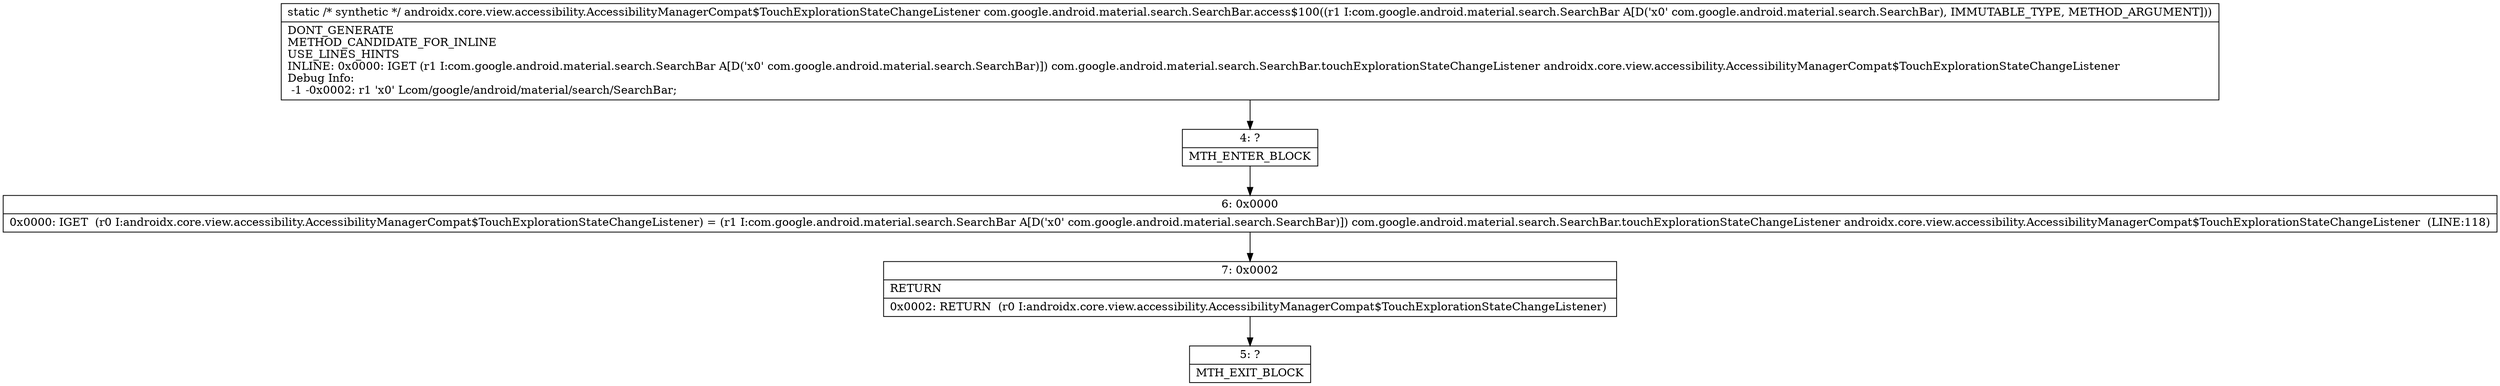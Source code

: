 digraph "CFG forcom.google.android.material.search.SearchBar.access$100(Lcom\/google\/android\/material\/search\/SearchBar;)Landroidx\/core\/view\/accessibility\/AccessibilityManagerCompat$TouchExplorationStateChangeListener;" {
Node_4 [shape=record,label="{4\:\ ?|MTH_ENTER_BLOCK\l}"];
Node_6 [shape=record,label="{6\:\ 0x0000|0x0000: IGET  (r0 I:androidx.core.view.accessibility.AccessibilityManagerCompat$TouchExplorationStateChangeListener) = (r1 I:com.google.android.material.search.SearchBar A[D('x0' com.google.android.material.search.SearchBar)]) com.google.android.material.search.SearchBar.touchExplorationStateChangeListener androidx.core.view.accessibility.AccessibilityManagerCompat$TouchExplorationStateChangeListener  (LINE:118)\l}"];
Node_7 [shape=record,label="{7\:\ 0x0002|RETURN\l|0x0002: RETURN  (r0 I:androidx.core.view.accessibility.AccessibilityManagerCompat$TouchExplorationStateChangeListener) \l}"];
Node_5 [shape=record,label="{5\:\ ?|MTH_EXIT_BLOCK\l}"];
MethodNode[shape=record,label="{static \/* synthetic *\/ androidx.core.view.accessibility.AccessibilityManagerCompat$TouchExplorationStateChangeListener com.google.android.material.search.SearchBar.access$100((r1 I:com.google.android.material.search.SearchBar A[D('x0' com.google.android.material.search.SearchBar), IMMUTABLE_TYPE, METHOD_ARGUMENT]))  | DONT_GENERATE\lMETHOD_CANDIDATE_FOR_INLINE\lUSE_LINES_HINTS\lINLINE: 0x0000: IGET  (r1 I:com.google.android.material.search.SearchBar A[D('x0' com.google.android.material.search.SearchBar)]) com.google.android.material.search.SearchBar.touchExplorationStateChangeListener androidx.core.view.accessibility.AccessibilityManagerCompat$TouchExplorationStateChangeListener\lDebug Info:\l  \-1 \-0x0002: r1 'x0' Lcom\/google\/android\/material\/search\/SearchBar;\l}"];
MethodNode -> Node_4;Node_4 -> Node_6;
Node_6 -> Node_7;
Node_7 -> Node_5;
}

